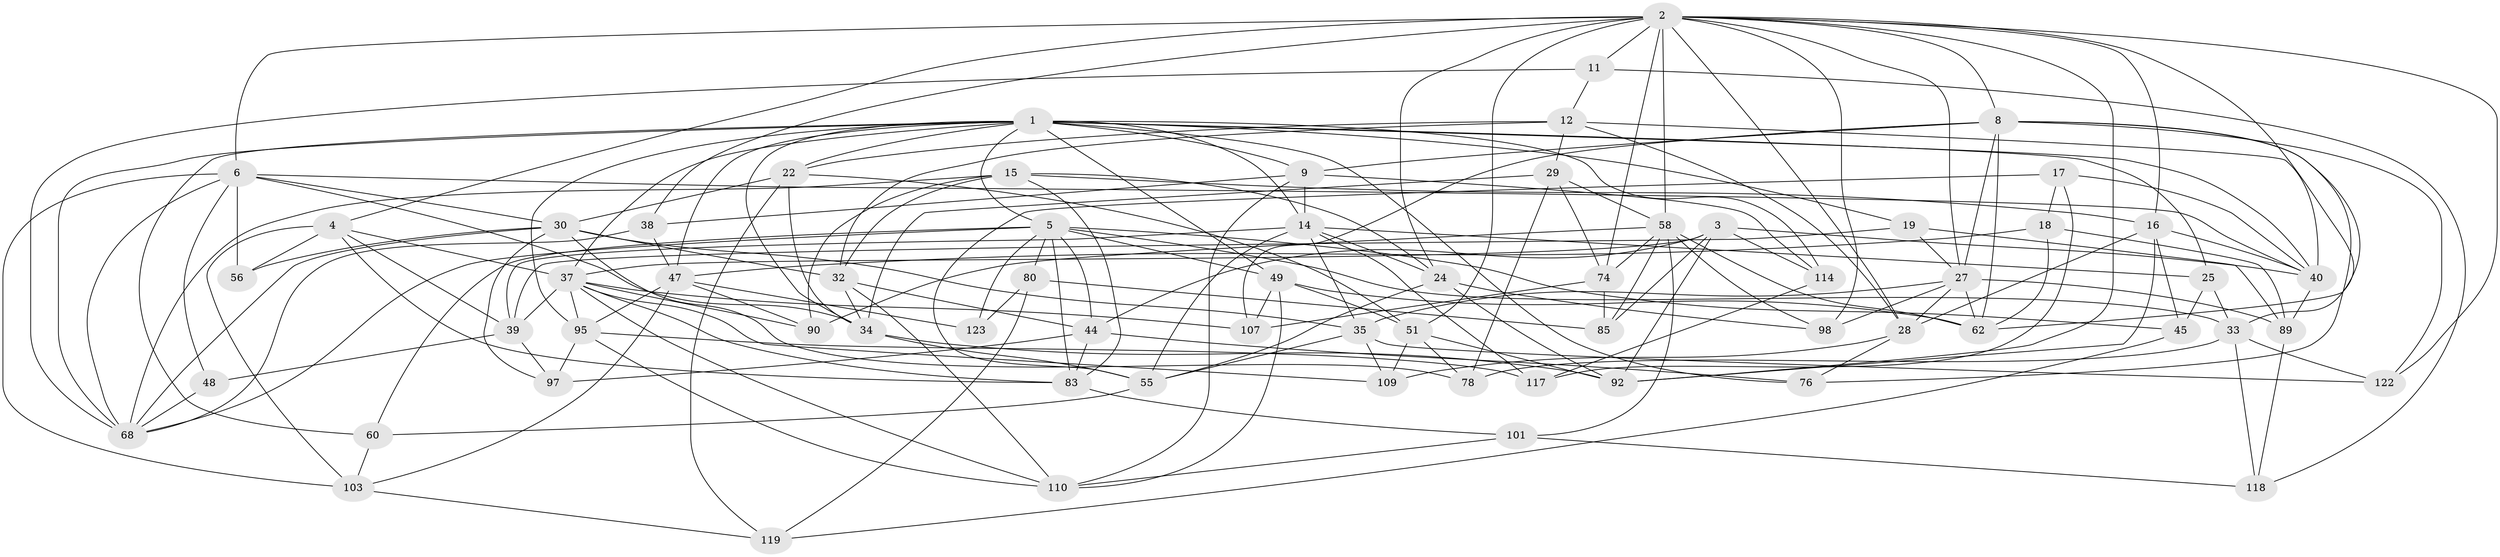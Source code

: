 // original degree distribution, {4: 1.0}
// Generated by graph-tools (version 1.1) at 2025/20/03/04/25 18:20:30]
// undirected, 66 vertices, 191 edges
graph export_dot {
graph [start="1"]
  node [color=gray90,style=filled];
  1 [super="+106+20+13"];
  2 [super="+10+7"];
  3 [super="+52"];
  4 [super="+128"];
  5 [super="+77+99+100"];
  6 [super="+70+94+53"];
  8 [super="+72+96"];
  9 [super="+88"];
  11;
  12 [super="+66"];
  14 [super="+36+50"];
  15 [super="+23"];
  16 [super="+41"];
  17;
  18;
  19;
  22 [super="+57"];
  24 [super="+111"];
  25;
  27 [super="+79"];
  28 [super="+61"];
  29 [super="+116"];
  30 [super="+82+86"];
  32 [super="+130"];
  33 [super="+105"];
  34 [super="+59+120"];
  35 [super="+54"];
  37 [super="+87+43+46"];
  38;
  39 [super="+67"];
  40 [super="+65+102"];
  44 [super="+112"];
  45;
  47 [super="+131+93"];
  48;
  49 [super="+84"];
  51 [super="+63"];
  55 [super="+127"];
  56;
  58 [super="+108+81"];
  60;
  62 [super="+73"];
  68 [super="+91+71"];
  74 [super="+124"];
  76;
  78;
  80;
  83 [super="+121"];
  85;
  89 [super="+104"];
  90;
  92 [super="+133"];
  95 [super="+115"];
  97;
  98;
  101;
  103 [super="+113"];
  107;
  109;
  110 [super="+129"];
  114;
  117;
  118;
  119;
  122;
  123;
  1 -- 19;
  1 -- 76;
  1 -- 60;
  1 -- 34;
  1 -- 40;
  1 -- 9;
  1 -- 47;
  1 -- 22;
  1 -- 95;
  1 -- 37;
  1 -- 49;
  1 -- 114;
  1 -- 68;
  1 -- 25;
  1 -- 14;
  1 -- 5;
  2 -- 98;
  2 -- 62;
  2 -- 51;
  2 -- 122;
  2 -- 4;
  2 -- 6 [weight=2];
  2 -- 38;
  2 -- 8;
  2 -- 74 [weight=2];
  2 -- 11;
  2 -- 16;
  2 -- 24;
  2 -- 58;
  2 -- 92;
  2 -- 28;
  2 -- 27;
  3 -- 85;
  3 -- 92;
  3 -- 40;
  3 -- 114;
  3 -- 44;
  3 -- 37;
  4 -- 56;
  4 -- 39;
  4 -- 37;
  4 -- 103;
  4 -- 83;
  5 -- 123;
  5 -- 33;
  5 -- 68;
  5 -- 49;
  5 -- 80;
  5 -- 60;
  5 -- 45;
  5 -- 83;
  5 -- 44;
  6 -- 103 [weight=2];
  6 -- 48 [weight=2];
  6 -- 56 [weight=2];
  6 -- 30;
  6 -- 68;
  6 -- 34;
  6 -- 40;
  8 -- 62;
  8 -- 122;
  8 -- 76;
  8 -- 33;
  8 -- 9;
  8 -- 107;
  8 -- 27;
  9 -- 38;
  9 -- 14;
  9 -- 114;
  9 -- 110;
  11 -- 118;
  11 -- 12;
  11 -- 68;
  12 -- 29;
  12 -- 40;
  12 -- 22;
  12 -- 32;
  12 -- 28;
  14 -- 39;
  14 -- 24;
  14 -- 35;
  14 -- 25;
  14 -- 117;
  14 -- 55;
  15 -- 24;
  15 -- 68;
  15 -- 16;
  15 -- 32;
  15 -- 90;
  15 -- 83;
  16 -- 45;
  16 -- 92;
  16 -- 40;
  16 -- 28;
  17 -- 18;
  17 -- 55;
  17 -- 117;
  17 -- 40;
  18 -- 89;
  18 -- 47;
  18 -- 62;
  19 -- 89;
  19 -- 39;
  19 -- 27;
  22 -- 119;
  22 -- 34;
  22 -- 30;
  22 -- 51;
  24 -- 98;
  24 -- 92;
  24 -- 55;
  25 -- 45;
  25 -- 33;
  27 -- 28;
  27 -- 89;
  27 -- 35;
  27 -- 98;
  27 -- 62;
  28 -- 109;
  28 -- 76;
  29 -- 78;
  29 -- 58;
  29 -- 34 [weight=2];
  29 -- 74;
  30 -- 97;
  30 -- 78;
  30 -- 32;
  30 -- 56;
  30 -- 68;
  30 -- 35;
  32 -- 44;
  32 -- 34;
  32 -- 110;
  33 -- 118;
  33 -- 122;
  33 -- 78;
  34 -- 55;
  34 -- 92;
  35 -- 122;
  35 -- 109;
  35 -- 55;
  37 -- 90;
  37 -- 110;
  37 -- 95;
  37 -- 107;
  37 -- 83;
  37 -- 109;
  37 -- 39;
  38 -- 47;
  38 -- 68;
  39 -- 48;
  39 -- 97;
  40 -- 89 [weight=2];
  44 -- 97;
  44 -- 76;
  44 -- 83;
  45 -- 119;
  47 -- 123 [weight=2];
  47 -- 90;
  47 -- 95;
  47 -- 103;
  48 -- 68;
  49 -- 51;
  49 -- 107;
  49 -- 110;
  49 -- 62;
  51 -- 109;
  51 -- 78;
  51 -- 92;
  55 -- 60;
  58 -- 85;
  58 -- 98;
  58 -- 74;
  58 -- 101;
  58 -- 90;
  58 -- 62;
  60 -- 103;
  74 -- 85;
  74 -- 107;
  80 -- 119;
  80 -- 123;
  80 -- 85;
  83 -- 101;
  89 -- 118;
  95 -- 117;
  95 -- 97;
  95 -- 110;
  101 -- 110;
  101 -- 118;
  103 -- 119;
  114 -- 117;
}
